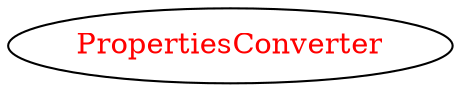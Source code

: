 digraph dependencyGraph {
 concentrate=true;
 ranksep="2.0";
 rankdir="LR"; 
 splines="ortho";
"PropertiesConverter" [fontcolor="red"];
}